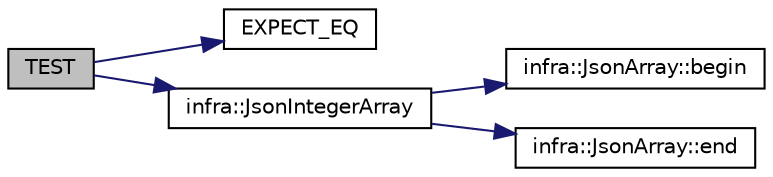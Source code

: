 digraph "TEST"
{
 // INTERACTIVE_SVG=YES
  edge [fontname="Helvetica",fontsize="10",labelfontname="Helvetica",labelfontsize="10"];
  node [fontname="Helvetica",fontsize="10",shape=record];
  rankdir="LR";
  Node176 [label="TEST",height=0.2,width=0.4,color="black", fillcolor="grey75", style="filled", fontcolor="black"];
  Node176 -> Node177 [color="midnightblue",fontsize="10",style="solid",fontname="Helvetica"];
  Node177 [label="EXPECT_EQ",height=0.2,width=0.4,color="black", fillcolor="white", style="filled",URL="$d6/def/_test_json_8cpp.html#a82745227e2f0a8edbb4ae630d88a8e86"];
  Node176 -> Node178 [color="midnightblue",fontsize="10",style="solid",fontname="Helvetica"];
  Node178 [label="infra::JsonIntegerArray",height=0.2,width=0.4,color="black", fillcolor="white", style="filled",URL="$d0/de3/namespaceinfra.html#a48cf0e7353c0669cf06c9310623cd50e"];
  Node178 -> Node179 [color="midnightblue",fontsize="10",style="solid",fontname="Helvetica"];
  Node179 [label="infra::JsonArray::begin",height=0.2,width=0.4,color="black", fillcolor="white", style="filled",URL="$d4/d83/classinfra_1_1_json_array.html#a9b73be811ca6ba38a72e5b47c613fa4d"];
  Node178 -> Node180 [color="midnightblue",fontsize="10",style="solid",fontname="Helvetica"];
  Node180 [label="infra::JsonArray::end",height=0.2,width=0.4,color="black", fillcolor="white", style="filled",URL="$d4/d83/classinfra_1_1_json_array.html#a3e406239bbf4ff4f3b9fb7896a38038e"];
}
